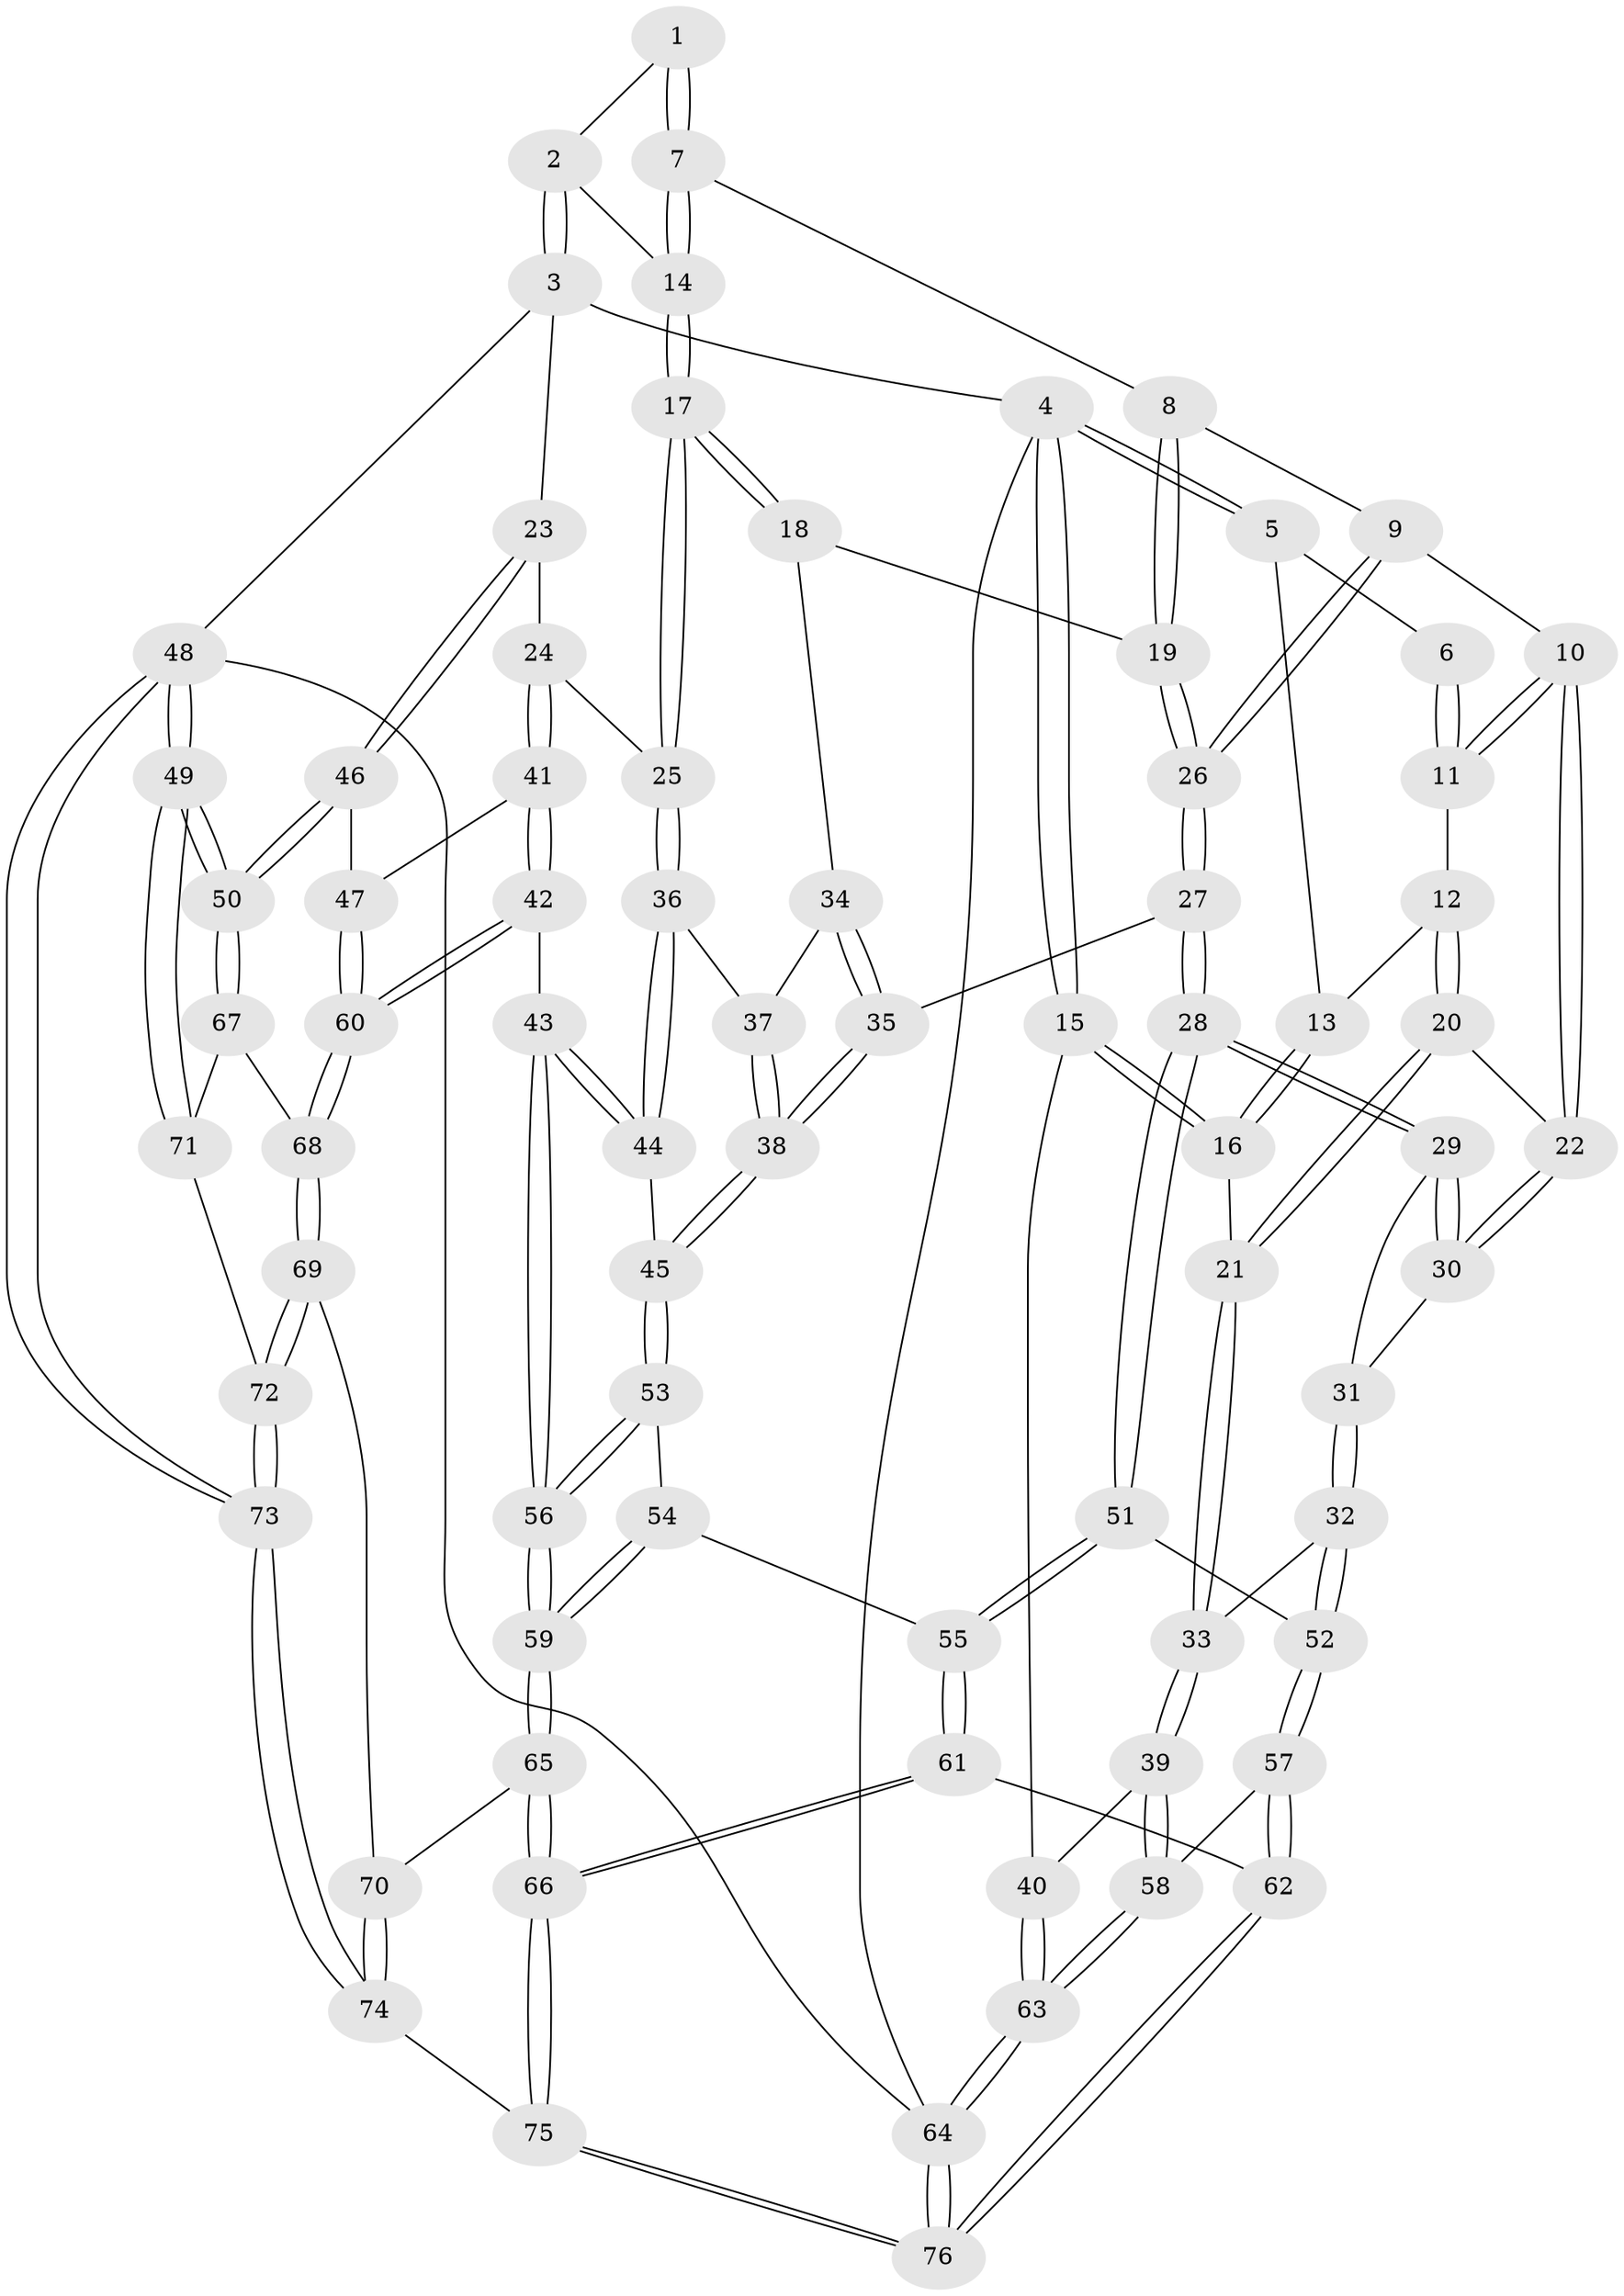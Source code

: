 // coarse degree distribution, {3: 0.1320754716981132, 5: 0.2830188679245283, 6: 0.1509433962264151, 4: 0.4339622641509434}
// Generated by graph-tools (version 1.1) at 2025/52/02/27/25 19:52:39]
// undirected, 76 vertices, 187 edges
graph export_dot {
graph [start="1"]
  node [color=gray90,style=filled];
  1 [pos="+0.5170456821513226+0"];
  2 [pos="+0.9165325706155272+0"];
  3 [pos="+1+0"];
  4 [pos="+0+0"];
  5 [pos="+0.2961866496058266+0"];
  6 [pos="+0.4598824598512615+0"];
  7 [pos="+0.5835028705465949+0.1268713442609522"];
  8 [pos="+0.5716366481251967+0.21363862618481685"];
  9 [pos="+0.4619965316013528+0.25487247818410197"];
  10 [pos="+0.45107511088880686+0.2479030792226838"];
  11 [pos="+0.4353791800552901+0.16965253596066934"];
  12 [pos="+0.27599992742432+0.1972814853953242"];
  13 [pos="+0.2550068874440739+0"];
  14 [pos="+0.7909595596941876+0.19770932090512172"];
  15 [pos="+0+0.2547083083903113"];
  16 [pos="+0+0.2456410278176741"];
  17 [pos="+0.7937746001588986+0.2779346736749228"];
  18 [pos="+0.651242286300341+0.2970660025238326"];
  19 [pos="+0.6233637161358158+0.27730020876514166"];
  20 [pos="+0.27311889688049384+0.26142552012646547"];
  21 [pos="+0.13101510902333563+0.3181506837396902"];
  22 [pos="+0.27614845515014286+0.263523558519135"];
  23 [pos="+1+0"];
  24 [pos="+0.8566497683042427+0.32288122273459163"];
  25 [pos="+0.8125274499901999+0.29907005262865005"];
  26 [pos="+0.4730330571589102+0.3634360034226389"];
  27 [pos="+0.4659241733955545+0.40456891977116677"];
  28 [pos="+0.4191172341123328+0.44104862263018024"];
  29 [pos="+0.38440499975149234+0.4145793349444855"];
  30 [pos="+0.31222268513706486+0.33143073697561926"];
  31 [pos="+0.2394887517325455+0.4441055046389152"];
  32 [pos="+0.20032976921176993+0.47029489147360476"];
  33 [pos="+0.15103441036869214+0.42446030708479093"];
  34 [pos="+0.6448674058769976+0.31360666274595206"];
  35 [pos="+0.5161177901414719+0.4119930227052848"];
  36 [pos="+0.7335444430551508+0.41958606291901895"];
  37 [pos="+0.6421509436290151+0.3978899855598689"];
  38 [pos="+0.6127193227804834+0.46575597178959155"];
  39 [pos="+0.04542027981611844+0.5125805945876362"];
  40 [pos="+0+0.43933196512903067"];
  41 [pos="+0.8791773456283843+0.3446809561943469"];
  42 [pos="+0.8080049764482203+0.5856481009912704"];
  43 [pos="+0.7973762285492041+0.5868561413123791"];
  44 [pos="+0.7173549335112768+0.48470642783924406"];
  45 [pos="+0.6161141183041952+0.4729838475425921"];
  46 [pos="+1+0.4080405467505238"];
  47 [pos="+1+0.41433612474683107"];
  48 [pos="+1+1"];
  49 [pos="+1+1"];
  50 [pos="+1+0.6802078544720684"];
  51 [pos="+0.40980520373411544+0.5025062195667321"];
  52 [pos="+0.23189425105983502+0.5445704847872478"];
  53 [pos="+0.5950890536187659+0.5380368836218791"];
  54 [pos="+0.5144360224040512+0.5597338950328323"];
  55 [pos="+0.4442522768432441+0.5716614309452037"];
  56 [pos="+0.6880679353036993+0.6672186458085148"];
  57 [pos="+0.1731385170941473+0.7018591275405749"];
  58 [pos="+0.13907448370739173+0.7107943237823087"];
  59 [pos="+0.6640118560634404+0.7156892978414098"];
  60 [pos="+0.869798437883911+0.6113524321005576"];
  61 [pos="+0.428686294352603+0.7841501325350317"];
  62 [pos="+0.3878272542727609+0.782146268382526"];
  63 [pos="+0+1"];
  64 [pos="+0+1"];
  65 [pos="+0.6535065348307468+0.7395776286672701"];
  66 [pos="+0.5072673874186657+0.8418452961698201"];
  67 [pos="+0.9382300580449181+0.6747340934168559"];
  68 [pos="+0.8772458091454978+0.6228555808277184"];
  69 [pos="+0.8252824166306539+0.7935031534998247"];
  70 [pos="+0.7667644797310027+0.7952504976422803"];
  71 [pos="+0.9358933779182368+0.7922671685441498"];
  72 [pos="+0.8648835055844791+0.8152974883803287"];
  73 [pos="+0.8571405802258288+1"];
  74 [pos="+0.8131038354162726+1"];
  75 [pos="+0.5582928109469969+1"];
  76 [pos="+0+1"];
  1 -- 2;
  1 -- 7;
  1 -- 7;
  2 -- 3;
  2 -- 3;
  2 -- 14;
  3 -- 4;
  3 -- 23;
  3 -- 48;
  4 -- 5;
  4 -- 5;
  4 -- 15;
  4 -- 15;
  4 -- 64;
  5 -- 6;
  5 -- 13;
  6 -- 11;
  6 -- 11;
  7 -- 8;
  7 -- 14;
  7 -- 14;
  8 -- 9;
  8 -- 19;
  8 -- 19;
  9 -- 10;
  9 -- 26;
  9 -- 26;
  10 -- 11;
  10 -- 11;
  10 -- 22;
  10 -- 22;
  11 -- 12;
  12 -- 13;
  12 -- 20;
  12 -- 20;
  13 -- 16;
  13 -- 16;
  14 -- 17;
  14 -- 17;
  15 -- 16;
  15 -- 16;
  15 -- 40;
  16 -- 21;
  17 -- 18;
  17 -- 18;
  17 -- 25;
  17 -- 25;
  18 -- 19;
  18 -- 34;
  19 -- 26;
  19 -- 26;
  20 -- 21;
  20 -- 21;
  20 -- 22;
  21 -- 33;
  21 -- 33;
  22 -- 30;
  22 -- 30;
  23 -- 24;
  23 -- 46;
  23 -- 46;
  24 -- 25;
  24 -- 41;
  24 -- 41;
  25 -- 36;
  25 -- 36;
  26 -- 27;
  26 -- 27;
  27 -- 28;
  27 -- 28;
  27 -- 35;
  28 -- 29;
  28 -- 29;
  28 -- 51;
  28 -- 51;
  29 -- 30;
  29 -- 30;
  29 -- 31;
  30 -- 31;
  31 -- 32;
  31 -- 32;
  32 -- 33;
  32 -- 52;
  32 -- 52;
  33 -- 39;
  33 -- 39;
  34 -- 35;
  34 -- 35;
  34 -- 37;
  35 -- 38;
  35 -- 38;
  36 -- 37;
  36 -- 44;
  36 -- 44;
  37 -- 38;
  37 -- 38;
  38 -- 45;
  38 -- 45;
  39 -- 40;
  39 -- 58;
  39 -- 58;
  40 -- 63;
  40 -- 63;
  41 -- 42;
  41 -- 42;
  41 -- 47;
  42 -- 43;
  42 -- 60;
  42 -- 60;
  43 -- 44;
  43 -- 44;
  43 -- 56;
  43 -- 56;
  44 -- 45;
  45 -- 53;
  45 -- 53;
  46 -- 47;
  46 -- 50;
  46 -- 50;
  47 -- 60;
  47 -- 60;
  48 -- 49;
  48 -- 49;
  48 -- 73;
  48 -- 73;
  48 -- 64;
  49 -- 50;
  49 -- 50;
  49 -- 71;
  49 -- 71;
  50 -- 67;
  50 -- 67;
  51 -- 52;
  51 -- 55;
  51 -- 55;
  52 -- 57;
  52 -- 57;
  53 -- 54;
  53 -- 56;
  53 -- 56;
  54 -- 55;
  54 -- 59;
  54 -- 59;
  55 -- 61;
  55 -- 61;
  56 -- 59;
  56 -- 59;
  57 -- 58;
  57 -- 62;
  57 -- 62;
  58 -- 63;
  58 -- 63;
  59 -- 65;
  59 -- 65;
  60 -- 68;
  60 -- 68;
  61 -- 62;
  61 -- 66;
  61 -- 66;
  62 -- 76;
  62 -- 76;
  63 -- 64;
  63 -- 64;
  64 -- 76;
  64 -- 76;
  65 -- 66;
  65 -- 66;
  65 -- 70;
  66 -- 75;
  66 -- 75;
  67 -- 68;
  67 -- 71;
  68 -- 69;
  68 -- 69;
  69 -- 70;
  69 -- 72;
  69 -- 72;
  70 -- 74;
  70 -- 74;
  71 -- 72;
  72 -- 73;
  72 -- 73;
  73 -- 74;
  73 -- 74;
  74 -- 75;
  75 -- 76;
  75 -- 76;
}
